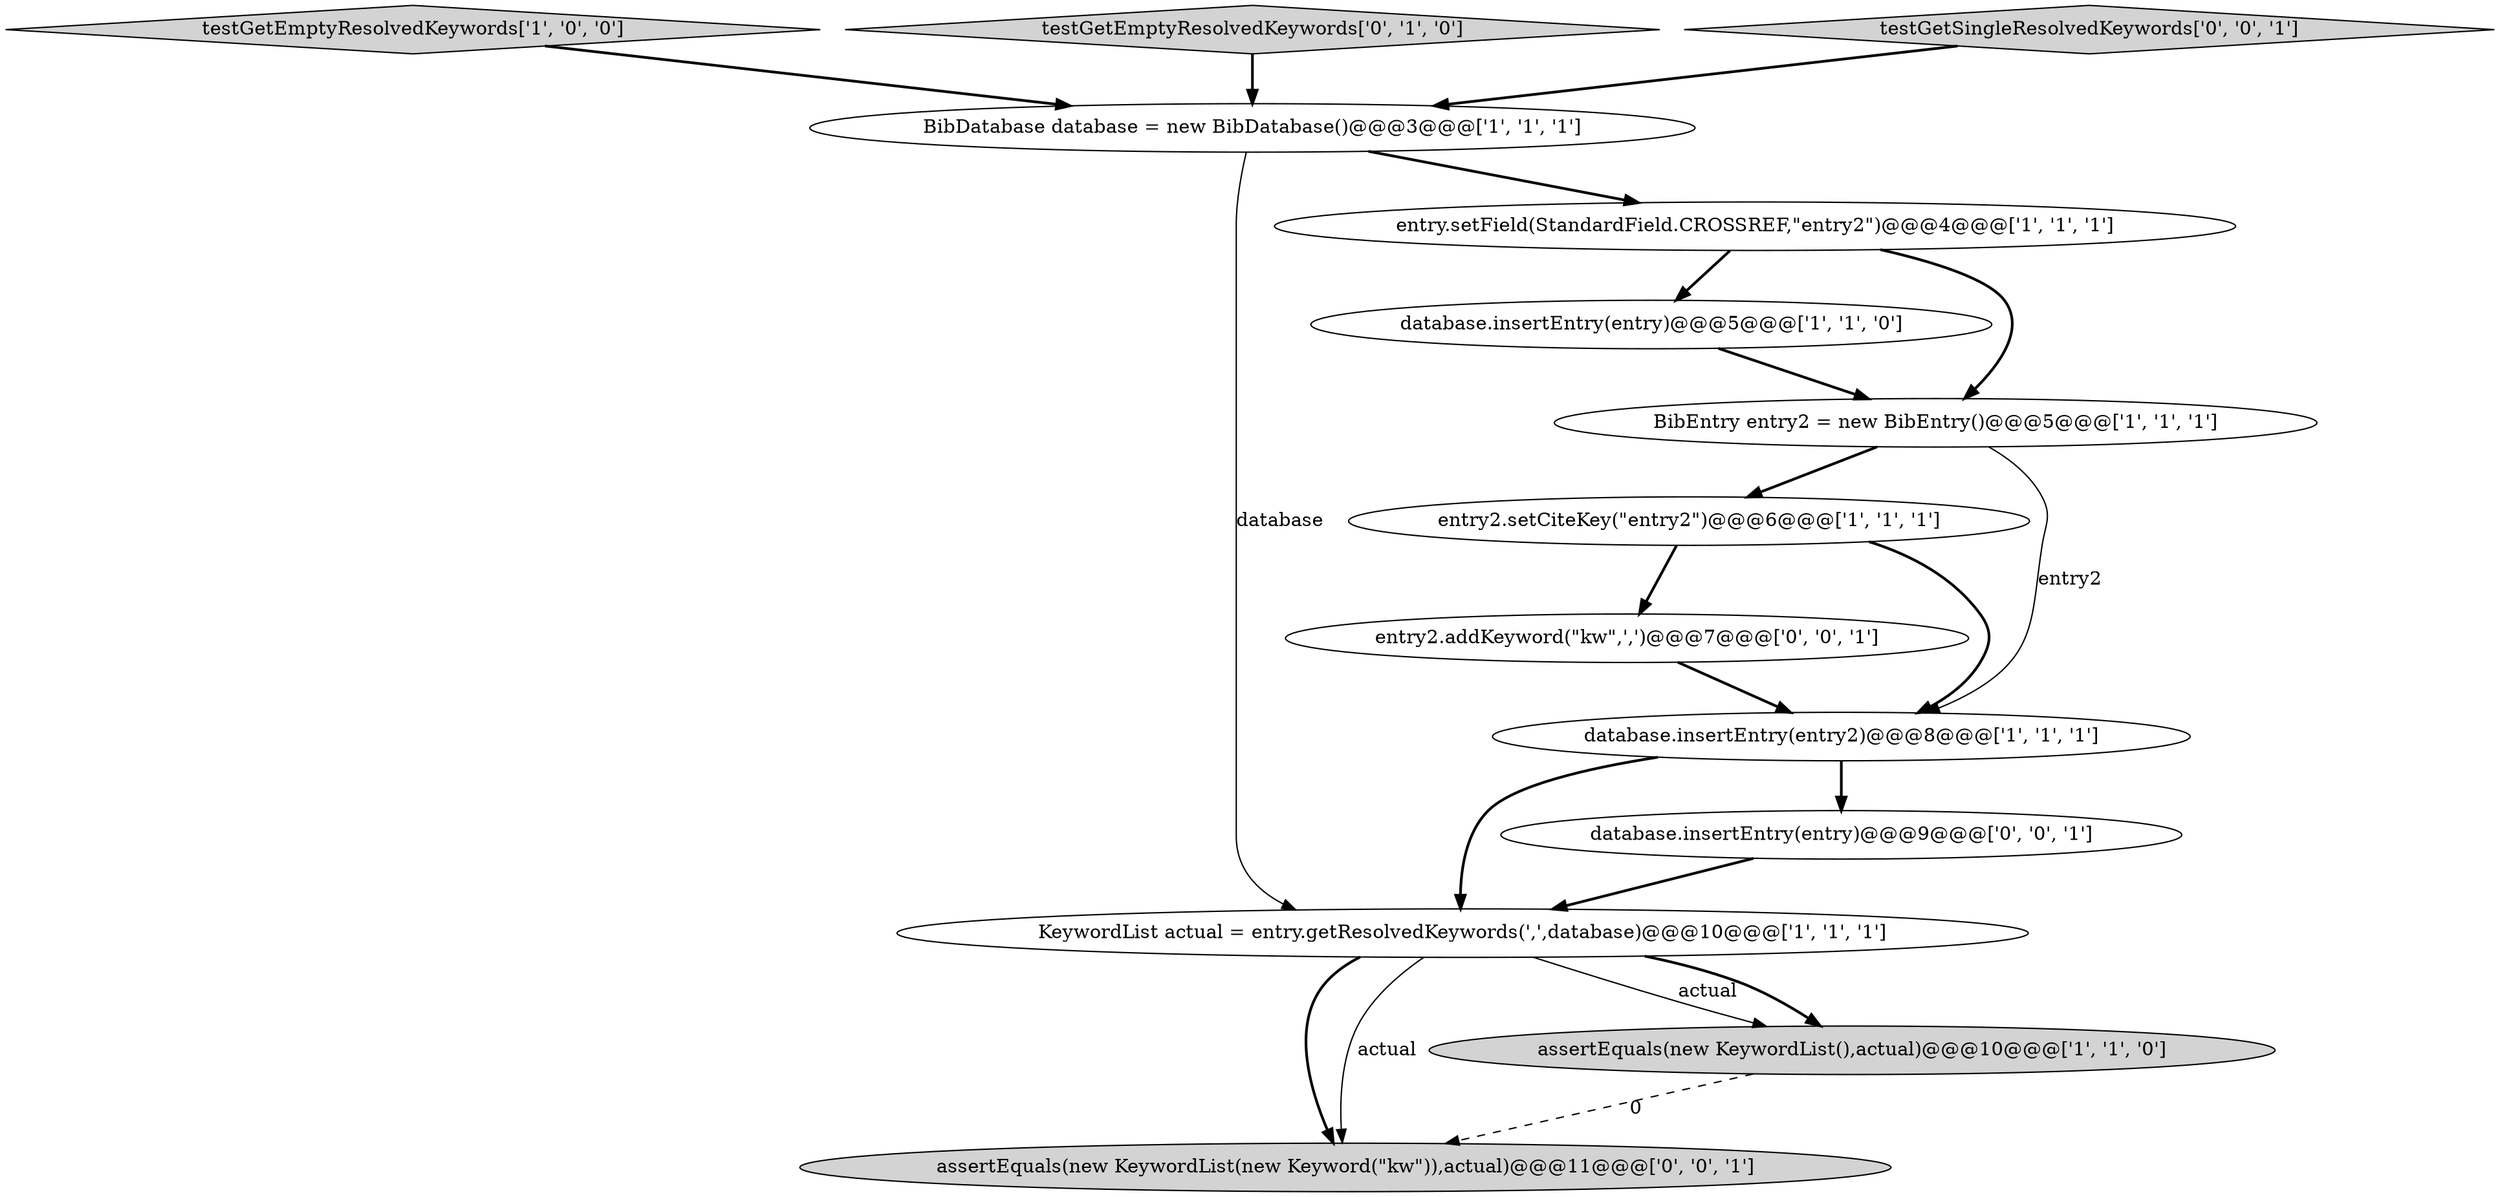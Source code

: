 digraph {
4 [style = filled, label = "testGetEmptyResolvedKeywords['1', '0', '0']", fillcolor = lightgray, shape = diamond image = "AAA0AAABBB1BBB"];
5 [style = filled, label = "BibDatabase database = new BibDatabase()@@@3@@@['1', '1', '1']", fillcolor = white, shape = ellipse image = "AAA0AAABBB1BBB"];
3 [style = filled, label = "database.insertEntry(entry)@@@5@@@['1', '1', '0']", fillcolor = white, shape = ellipse image = "AAA0AAABBB1BBB"];
0 [style = filled, label = "KeywordList actual = entry.getResolvedKeywords(',',database)@@@10@@@['1', '1', '1']", fillcolor = white, shape = ellipse image = "AAA0AAABBB1BBB"];
12 [style = filled, label = "database.insertEntry(entry)@@@9@@@['0', '0', '1']", fillcolor = white, shape = ellipse image = "AAA0AAABBB3BBB"];
9 [style = filled, label = "testGetEmptyResolvedKeywords['0', '1', '0']", fillcolor = lightgray, shape = diamond image = "AAA0AAABBB2BBB"];
6 [style = filled, label = "entry.setField(StandardField.CROSSREF,\"entry2\")@@@4@@@['1', '1', '1']", fillcolor = white, shape = ellipse image = "AAA0AAABBB1BBB"];
13 [style = filled, label = "entry2.addKeyword(\"kw\",',')@@@7@@@['0', '0', '1']", fillcolor = white, shape = ellipse image = "AAA0AAABBB3BBB"];
10 [style = filled, label = "testGetSingleResolvedKeywords['0', '0', '1']", fillcolor = lightgray, shape = diamond image = "AAA0AAABBB3BBB"];
2 [style = filled, label = "entry2.setCiteKey(\"entry2\")@@@6@@@['1', '1', '1']", fillcolor = white, shape = ellipse image = "AAA0AAABBB1BBB"];
11 [style = filled, label = "assertEquals(new KeywordList(new Keyword(\"kw\")),actual)@@@11@@@['0', '0', '1']", fillcolor = lightgray, shape = ellipse image = "AAA0AAABBB3BBB"];
7 [style = filled, label = "database.insertEntry(entry2)@@@8@@@['1', '1', '1']", fillcolor = white, shape = ellipse image = "AAA0AAABBB1BBB"];
8 [style = filled, label = "assertEquals(new KeywordList(),actual)@@@10@@@['1', '1', '0']", fillcolor = lightgray, shape = ellipse image = "AAA0AAABBB1BBB"];
1 [style = filled, label = "BibEntry entry2 = new BibEntry()@@@5@@@['1', '1', '1']", fillcolor = white, shape = ellipse image = "AAA0AAABBB1BBB"];
6->3 [style = bold, label=""];
3->1 [style = bold, label=""];
7->12 [style = bold, label=""];
0->8 [style = solid, label="actual"];
0->11 [style = bold, label=""];
1->7 [style = solid, label="entry2"];
7->0 [style = bold, label=""];
0->11 [style = solid, label="actual"];
12->0 [style = bold, label=""];
2->13 [style = bold, label=""];
6->1 [style = bold, label=""];
10->5 [style = bold, label=""];
5->6 [style = bold, label=""];
13->7 [style = bold, label=""];
5->0 [style = solid, label="database"];
0->8 [style = bold, label=""];
9->5 [style = bold, label=""];
1->2 [style = bold, label=""];
2->7 [style = bold, label=""];
8->11 [style = dashed, label="0"];
4->5 [style = bold, label=""];
}
